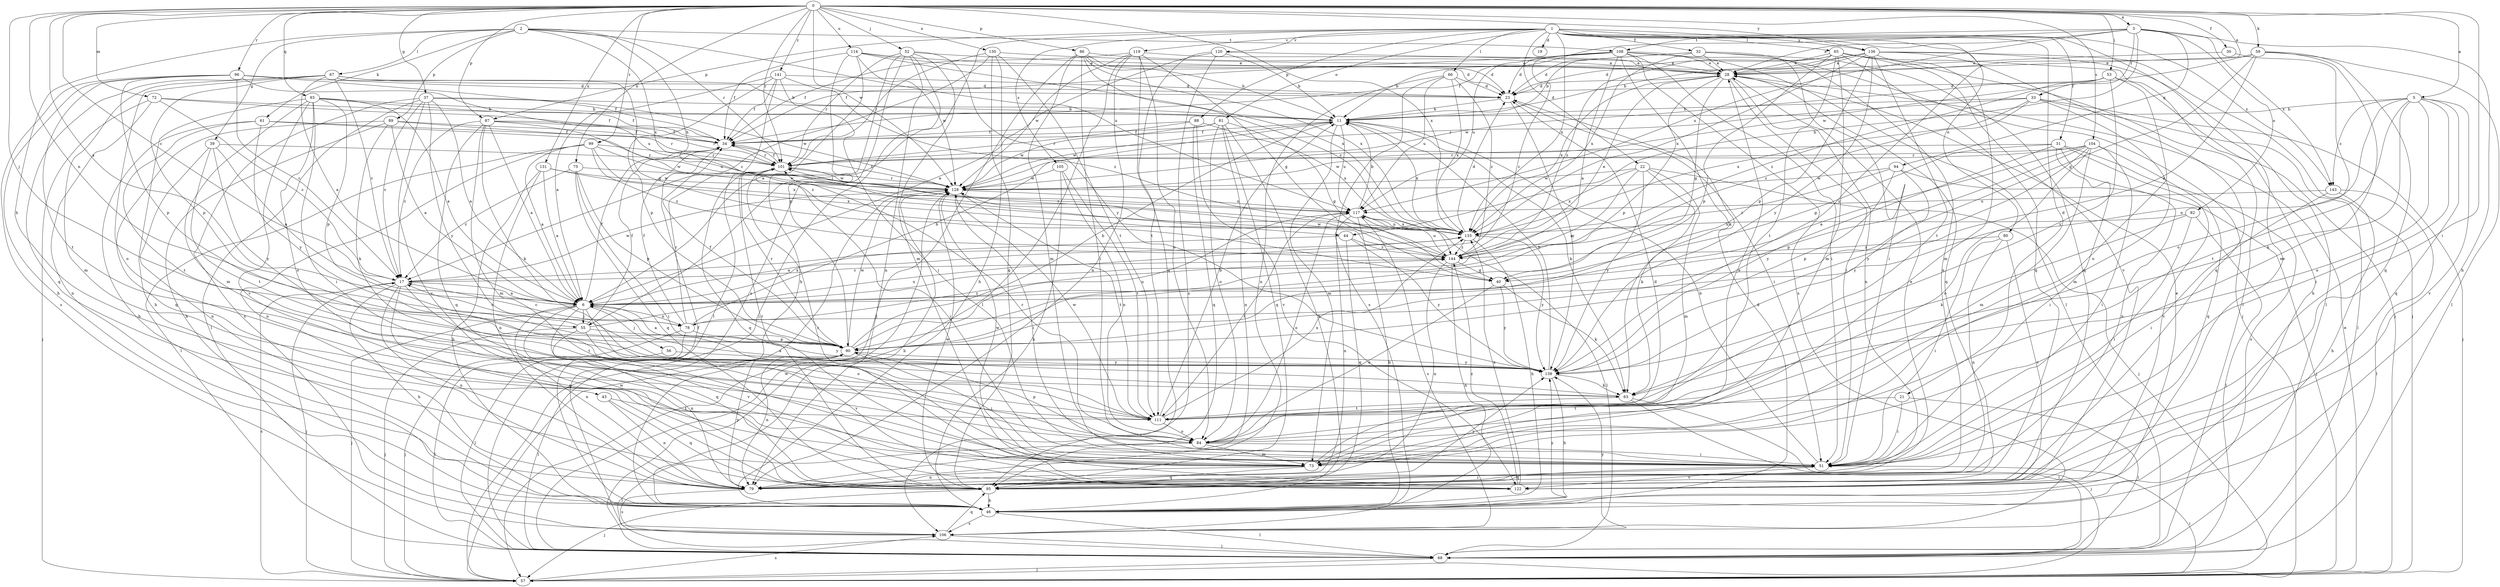 strict digraph  {
0;
1;
2;
3;
5;
6;
11;
17;
19;
21;
22;
23;
28;
30;
31;
32;
33;
34;
37;
39;
40;
43;
44;
46;
51;
52;
53;
55;
56;
57;
59;
61;
63;
65;
66;
67;
68;
72;
73;
75;
78;
79;
80;
81;
82;
84;
86;
87;
88;
89;
90;
93;
94;
95;
96;
99;
101;
104;
105;
106;
108;
111;
114;
117;
119;
120;
122;
128;
130;
131;
133;
136;
138;
141;
143;
144;
0 -> 3  [label=a];
0 -> 5  [label=a];
0 -> 6  [label=a];
0 -> 17  [label=c];
0 -> 28  [label=e];
0 -> 30  [label=f];
0 -> 37  [label=g];
0 -> 51  [label=i];
0 -> 52  [label=j];
0 -> 53  [label=j];
0 -> 55  [label=j];
0 -> 59  [label=k];
0 -> 72  [label=m];
0 -> 75  [label=n];
0 -> 78  [label=n];
0 -> 86  [label=p];
0 -> 87  [label=p];
0 -> 93  [label=q];
0 -> 96  [label=r];
0 -> 99  [label=r];
0 -> 101  [label=r];
0 -> 104  [label=s];
0 -> 114  [label=u];
0 -> 128  [label=w];
0 -> 130  [label=x];
0 -> 131  [label=x];
0 -> 133  [label=x];
0 -> 136  [label=y];
0 -> 141  [label=z];
1 -> 19  [label=d];
1 -> 21  [label=d];
1 -> 22  [label=d];
1 -> 31  [label=f];
1 -> 32  [label=f];
1 -> 55  [label=j];
1 -> 65  [label=l];
1 -> 66  [label=l];
1 -> 80  [label=o];
1 -> 81  [label=o];
1 -> 87  [label=p];
1 -> 88  [label=p];
1 -> 105  [label=s];
1 -> 119  [label=v];
1 -> 120  [label=v];
1 -> 122  [label=v];
1 -> 133  [label=x];
1 -> 136  [label=y];
1 -> 138  [label=y];
1 -> 143  [label=z];
2 -> 39  [label=g];
2 -> 43  [label=h];
2 -> 44  [label=h];
2 -> 61  [label=k];
2 -> 67  [label=l];
2 -> 89  [label=p];
2 -> 101  [label=r];
2 -> 108  [label=t];
2 -> 117  [label=u];
2 -> 133  [label=x];
3 -> 28  [label=e];
3 -> 33  [label=f];
3 -> 34  [label=f];
3 -> 44  [label=h];
3 -> 46  [label=h];
3 -> 82  [label=o];
3 -> 94  [label=q];
3 -> 108  [label=t];
3 -> 117  [label=u];
3 -> 143  [label=z];
5 -> 11  [label=b];
5 -> 51  [label=i];
5 -> 63  [label=k];
5 -> 78  [label=n];
5 -> 84  [label=o];
5 -> 95  [label=q];
5 -> 111  [label=t];
5 -> 122  [label=v];
5 -> 143  [label=z];
6 -> 34  [label=f];
6 -> 55  [label=j];
6 -> 56  [label=j];
6 -> 57  [label=j];
6 -> 78  [label=n];
6 -> 79  [label=n];
6 -> 84  [label=o];
6 -> 95  [label=q];
6 -> 122  [label=v];
6 -> 133  [label=x];
11 -> 34  [label=f];
11 -> 63  [label=k];
11 -> 73  [label=m];
11 -> 117  [label=u];
11 -> 128  [label=w];
11 -> 133  [label=x];
17 -> 6  [label=a];
17 -> 46  [label=h];
17 -> 57  [label=j];
17 -> 79  [label=n];
17 -> 95  [label=q];
17 -> 111  [label=t];
17 -> 128  [label=w];
21 -> 51  [label=i];
21 -> 68  [label=l];
21 -> 111  [label=t];
22 -> 6  [label=a];
22 -> 57  [label=j];
22 -> 63  [label=k];
22 -> 73  [label=m];
22 -> 128  [label=w];
22 -> 133  [label=x];
22 -> 138  [label=y];
23 -> 11  [label=b];
23 -> 51  [label=i];
23 -> 138  [label=y];
28 -> 23  [label=d];
28 -> 40  [label=g];
28 -> 51  [label=i];
28 -> 79  [label=n];
28 -> 90  [label=p];
28 -> 95  [label=q];
28 -> 133  [label=x];
30 -> 28  [label=e];
30 -> 84  [label=o];
31 -> 40  [label=g];
31 -> 51  [label=i];
31 -> 79  [label=n];
31 -> 101  [label=r];
31 -> 106  [label=s];
31 -> 122  [label=v];
31 -> 138  [label=y];
32 -> 11  [label=b];
32 -> 23  [label=d];
32 -> 28  [label=e];
32 -> 51  [label=i];
32 -> 79  [label=n];
32 -> 95  [label=q];
32 -> 133  [label=x];
33 -> 11  [label=b];
33 -> 57  [label=j];
33 -> 68  [label=l];
33 -> 73  [label=m];
33 -> 101  [label=r];
33 -> 133  [label=x];
33 -> 144  [label=z];
34 -> 101  [label=r];
37 -> 6  [label=a];
37 -> 11  [label=b];
37 -> 17  [label=c];
37 -> 68  [label=l];
37 -> 106  [label=s];
37 -> 122  [label=v];
37 -> 128  [label=w];
37 -> 138  [label=y];
39 -> 6  [label=a];
39 -> 79  [label=n];
39 -> 101  [label=r];
39 -> 111  [label=t];
39 -> 138  [label=y];
40 -> 63  [label=k];
40 -> 84  [label=o];
40 -> 138  [label=y];
43 -> 79  [label=n];
43 -> 95  [label=q];
43 -> 111  [label=t];
44 -> 6  [label=a];
44 -> 95  [label=q];
44 -> 138  [label=y];
44 -> 144  [label=z];
46 -> 23  [label=d];
46 -> 28  [label=e];
46 -> 34  [label=f];
46 -> 68  [label=l];
46 -> 106  [label=s];
46 -> 138  [label=y];
51 -> 11  [label=b];
51 -> 95  [label=q];
51 -> 122  [label=v];
52 -> 6  [label=a];
52 -> 28  [label=e];
52 -> 57  [label=j];
52 -> 73  [label=m];
52 -> 79  [label=n];
52 -> 101  [label=r];
52 -> 106  [label=s];
52 -> 138  [label=y];
53 -> 23  [label=d];
53 -> 46  [label=h];
53 -> 84  [label=o];
53 -> 128  [label=w];
53 -> 138  [label=y];
53 -> 144  [label=z];
55 -> 17  [label=c];
55 -> 34  [label=f];
55 -> 57  [label=j];
55 -> 79  [label=n];
55 -> 90  [label=p];
55 -> 122  [label=v];
55 -> 133  [label=x];
56 -> 68  [label=l];
56 -> 138  [label=y];
57 -> 17  [label=c];
57 -> 28  [label=e];
57 -> 51  [label=i];
57 -> 106  [label=s];
57 -> 128  [label=w];
59 -> 6  [label=a];
59 -> 28  [label=e];
59 -> 40  [label=g];
59 -> 68  [label=l];
59 -> 73  [label=m];
59 -> 95  [label=q];
59 -> 128  [label=w];
61 -> 34  [label=f];
61 -> 46  [label=h];
61 -> 111  [label=t];
61 -> 117  [label=u];
61 -> 138  [label=y];
63 -> 6  [label=a];
63 -> 57  [label=j];
63 -> 68  [label=l];
63 -> 111  [label=t];
65 -> 11  [label=b];
65 -> 28  [label=e];
65 -> 57  [label=j];
65 -> 68  [label=l];
65 -> 73  [label=m];
65 -> 90  [label=p];
65 -> 95  [label=q];
65 -> 111  [label=t];
65 -> 122  [label=v];
65 -> 144  [label=z];
66 -> 23  [label=d];
66 -> 79  [label=n];
66 -> 106  [label=s];
66 -> 117  [label=u];
66 -> 133  [label=x];
66 -> 144  [label=z];
67 -> 6  [label=a];
67 -> 11  [label=b];
67 -> 17  [label=c];
67 -> 23  [label=d];
67 -> 40  [label=g];
67 -> 73  [label=m];
67 -> 84  [label=o];
67 -> 90  [label=p];
67 -> 95  [label=q];
68 -> 57  [label=j];
68 -> 128  [label=w];
72 -> 11  [label=b];
72 -> 17  [label=c];
72 -> 34  [label=f];
72 -> 57  [label=j];
72 -> 79  [label=n];
73 -> 23  [label=d];
73 -> 28  [label=e];
73 -> 79  [label=n];
73 -> 95  [label=q];
73 -> 101  [label=r];
73 -> 128  [label=w];
75 -> 17  [label=c];
75 -> 51  [label=i];
75 -> 90  [label=p];
75 -> 95  [label=q];
75 -> 128  [label=w];
78 -> 11  [label=b];
78 -> 17  [label=c];
78 -> 34  [label=f];
78 -> 57  [label=j];
78 -> 68  [label=l];
78 -> 101  [label=r];
78 -> 138  [label=y];
78 -> 144  [label=z];
79 -> 28  [label=e];
79 -> 90  [label=p];
79 -> 106  [label=s];
79 -> 138  [label=y];
80 -> 51  [label=i];
80 -> 79  [label=n];
80 -> 122  [label=v];
80 -> 144  [label=z];
81 -> 34  [label=f];
81 -> 40  [label=g];
81 -> 46  [label=h];
81 -> 79  [label=n];
81 -> 84  [label=o];
81 -> 95  [label=q];
81 -> 128  [label=w];
82 -> 51  [label=i];
82 -> 63  [label=k];
82 -> 68  [label=l];
82 -> 133  [label=x];
84 -> 51  [label=i];
84 -> 68  [label=l];
84 -> 73  [label=m];
84 -> 90  [label=p];
84 -> 101  [label=r];
86 -> 11  [label=b];
86 -> 23  [label=d];
86 -> 28  [label=e];
86 -> 51  [label=i];
86 -> 57  [label=j];
86 -> 73  [label=m];
86 -> 133  [label=x];
86 -> 144  [label=z];
87 -> 6  [label=a];
87 -> 17  [label=c];
87 -> 34  [label=f];
87 -> 63  [label=k];
87 -> 73  [label=m];
87 -> 95  [label=q];
87 -> 101  [label=r];
87 -> 144  [label=z];
88 -> 34  [label=f];
88 -> 95  [label=q];
88 -> 101  [label=r];
88 -> 122  [label=v];
88 -> 133  [label=x];
89 -> 6  [label=a];
89 -> 34  [label=f];
89 -> 46  [label=h];
89 -> 63  [label=k];
89 -> 95  [label=q];
89 -> 101  [label=r];
90 -> 6  [label=a];
90 -> 11  [label=b];
90 -> 34  [label=f];
90 -> 51  [label=i];
90 -> 68  [label=l];
90 -> 79  [label=n];
90 -> 101  [label=r];
90 -> 117  [label=u];
90 -> 128  [label=w];
90 -> 138  [label=y];
93 -> 6  [label=a];
93 -> 11  [label=b];
93 -> 34  [label=f];
93 -> 46  [label=h];
93 -> 51  [label=i];
93 -> 73  [label=m];
93 -> 84  [label=o];
93 -> 90  [label=p];
93 -> 122  [label=v];
94 -> 57  [label=j];
94 -> 90  [label=p];
94 -> 128  [label=w];
94 -> 138  [label=y];
94 -> 144  [label=z];
95 -> 46  [label=h];
95 -> 51  [label=i];
95 -> 57  [label=j];
95 -> 128  [label=w];
96 -> 17  [label=c];
96 -> 23  [label=d];
96 -> 34  [label=f];
96 -> 46  [label=h];
96 -> 90  [label=p];
96 -> 106  [label=s];
96 -> 111  [label=t];
96 -> 117  [label=u];
99 -> 6  [label=a];
99 -> 68  [label=l];
99 -> 79  [label=n];
99 -> 101  [label=r];
99 -> 128  [label=w];
99 -> 133  [label=x];
99 -> 144  [label=z];
101 -> 34  [label=f];
101 -> 51  [label=i];
101 -> 95  [label=q];
101 -> 128  [label=w];
104 -> 6  [label=a];
104 -> 51  [label=i];
104 -> 73  [label=m];
104 -> 84  [label=o];
104 -> 90  [label=p];
104 -> 95  [label=q];
104 -> 101  [label=r];
104 -> 128  [label=w];
104 -> 138  [label=y];
105 -> 46  [label=h];
105 -> 84  [label=o];
105 -> 111  [label=t];
105 -> 128  [label=w];
106 -> 68  [label=l];
106 -> 95  [label=q];
106 -> 138  [label=y];
108 -> 6  [label=a];
108 -> 17  [label=c];
108 -> 23  [label=d];
108 -> 28  [label=e];
108 -> 34  [label=f];
108 -> 51  [label=i];
108 -> 57  [label=j];
108 -> 63  [label=k];
108 -> 68  [label=l];
108 -> 106  [label=s];
108 -> 117  [label=u];
111 -> 11  [label=b];
111 -> 84  [label=o];
111 -> 128  [label=w];
111 -> 133  [label=x];
114 -> 23  [label=d];
114 -> 28  [label=e];
114 -> 34  [label=f];
114 -> 46  [label=h];
114 -> 90  [label=p];
114 -> 128  [label=w];
114 -> 133  [label=x];
117 -> 11  [label=b];
117 -> 46  [label=h];
117 -> 68  [label=l];
117 -> 79  [label=n];
117 -> 84  [label=o];
117 -> 106  [label=s];
117 -> 111  [label=t];
117 -> 133  [label=x];
119 -> 28  [label=e];
119 -> 34  [label=f];
119 -> 40  [label=g];
119 -> 68  [label=l];
119 -> 79  [label=n];
119 -> 84  [label=o];
119 -> 95  [label=q];
119 -> 128  [label=w];
120 -> 6  [label=a];
120 -> 11  [label=b];
120 -> 28  [label=e];
120 -> 106  [label=s];
120 -> 111  [label=t];
122 -> 101  [label=r];
122 -> 133  [label=x];
122 -> 144  [label=z];
128 -> 34  [label=f];
128 -> 46  [label=h];
128 -> 51  [label=i];
128 -> 101  [label=r];
128 -> 111  [label=t];
128 -> 117  [label=u];
130 -> 17  [label=c];
130 -> 28  [label=e];
130 -> 46  [label=h];
130 -> 95  [label=q];
130 -> 101  [label=r];
130 -> 111  [label=t];
131 -> 6  [label=a];
131 -> 46  [label=h];
131 -> 79  [label=n];
131 -> 128  [label=w];
131 -> 133  [label=x];
133 -> 23  [label=d];
133 -> 46  [label=h];
133 -> 101  [label=r];
133 -> 117  [label=u];
133 -> 138  [label=y];
133 -> 144  [label=z];
136 -> 11  [label=b];
136 -> 23  [label=d];
136 -> 28  [label=e];
136 -> 57  [label=j];
136 -> 68  [label=l];
136 -> 73  [label=m];
136 -> 90  [label=p];
136 -> 95  [label=q];
136 -> 111  [label=t];
136 -> 133  [label=x];
136 -> 138  [label=y];
138 -> 11  [label=b];
138 -> 46  [label=h];
138 -> 63  [label=k];
141 -> 6  [label=a];
141 -> 23  [label=d];
141 -> 34  [label=f];
141 -> 51  [label=i];
141 -> 68  [label=l];
141 -> 90  [label=p];
141 -> 144  [label=z];
143 -> 46  [label=h];
143 -> 51  [label=i];
143 -> 68  [label=l];
143 -> 117  [label=u];
144 -> 17  [label=c];
144 -> 28  [label=e];
144 -> 40  [label=g];
144 -> 46  [label=h];
144 -> 79  [label=n];
144 -> 117  [label=u];
144 -> 128  [label=w];
}
